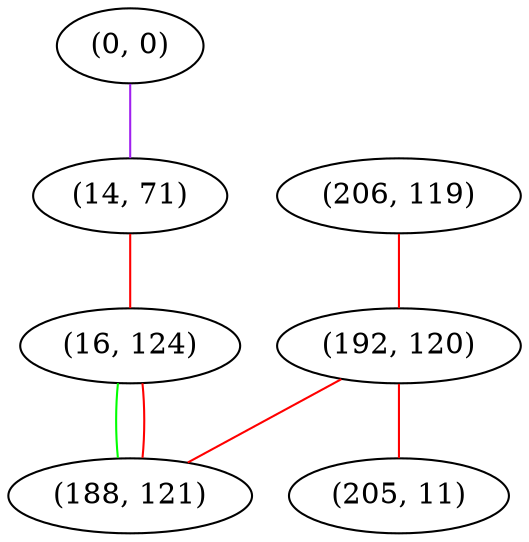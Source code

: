 graph "" {
"(0, 0)";
"(206, 119)";
"(192, 120)";
"(14, 71)";
"(16, 124)";
"(188, 121)";
"(205, 11)";
"(0, 0)" -- "(14, 71)"  [color=purple, key=0, weight=4];
"(206, 119)" -- "(192, 120)"  [color=red, key=0, weight=1];
"(192, 120)" -- "(188, 121)"  [color=red, key=0, weight=1];
"(192, 120)" -- "(205, 11)"  [color=red, key=0, weight=1];
"(14, 71)" -- "(16, 124)"  [color=red, key=0, weight=1];
"(16, 124)" -- "(188, 121)"  [color=green, key=0, weight=2];
"(16, 124)" -- "(188, 121)"  [color=red, key=1, weight=1];
}
